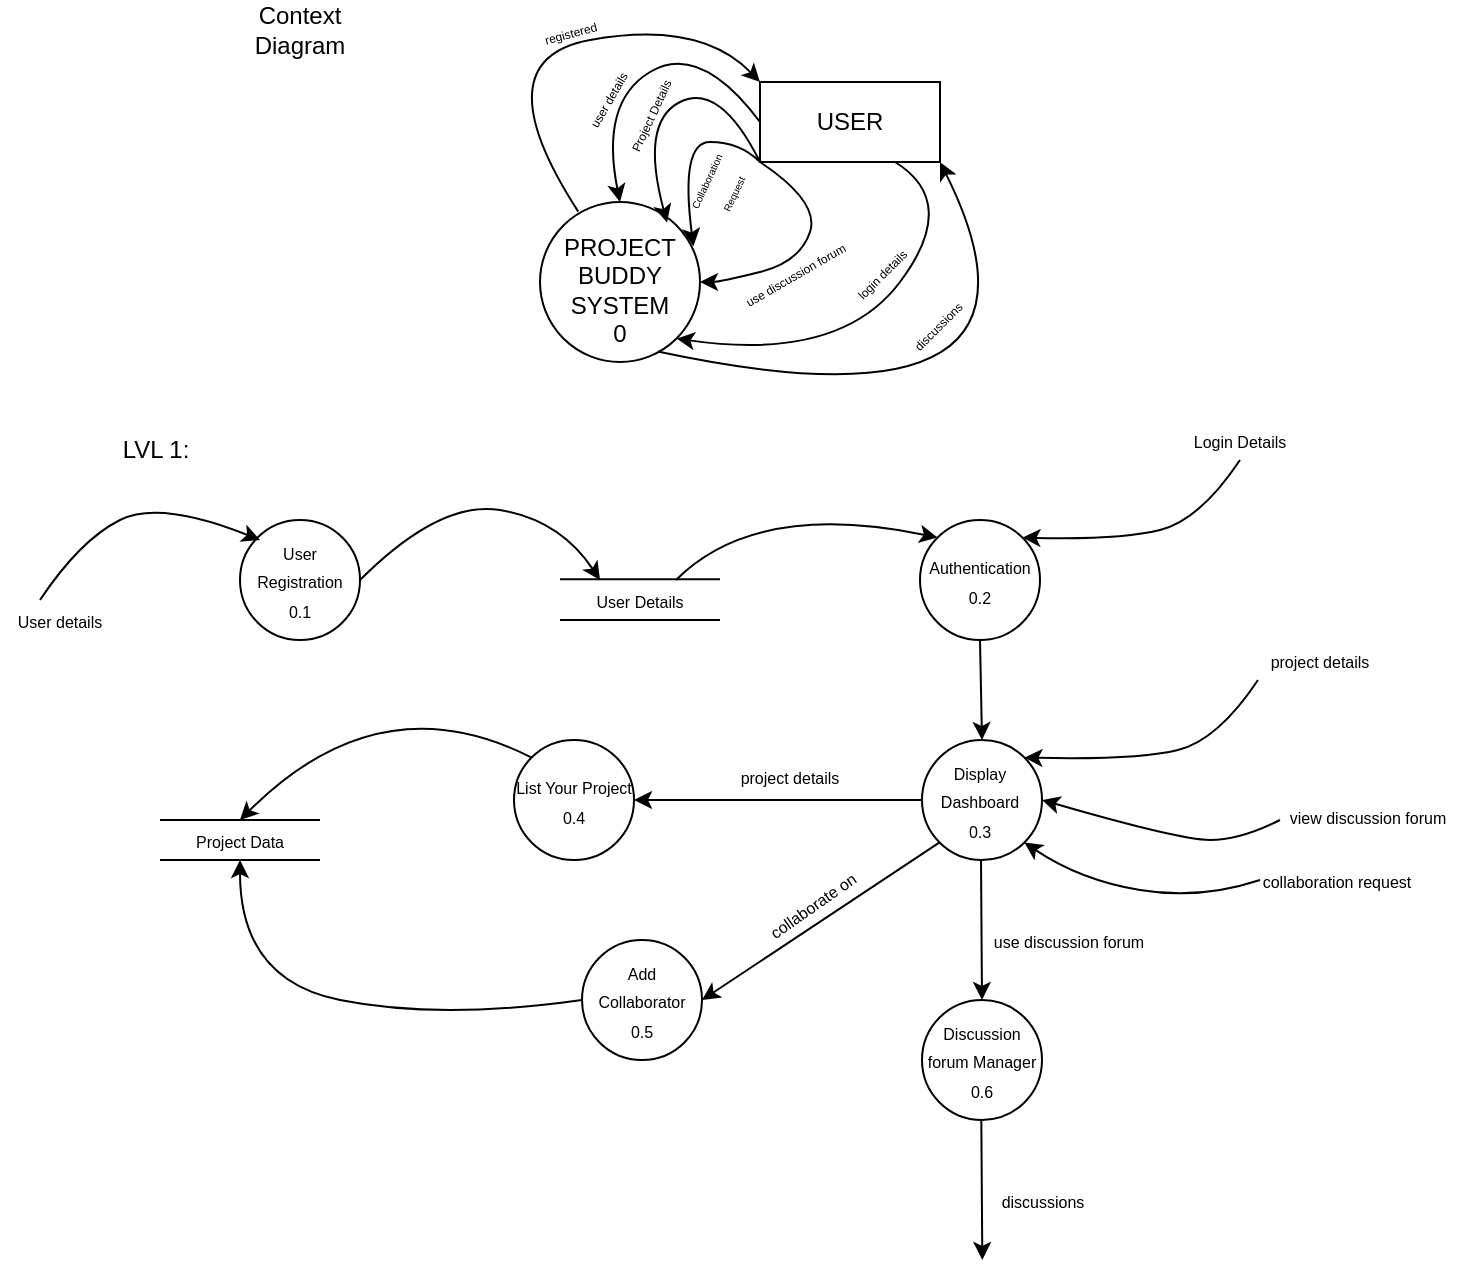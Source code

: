 <mxfile version="22.0.4" type="github">
  <diagram name="DFD" id="KFDiwjgnquG4kZcUtKlA">
    <mxGraphModel dx="420" dy="226" grid="1" gridSize="10" guides="1" tooltips="1" connect="1" arrows="1" fold="1" page="1" pageScale="1" pageWidth="850" pageHeight="1100" math="0" shadow="0">
      <root>
        <mxCell id="0" />
        <mxCell id="1" parent="0" />
        <mxCell id="cpr-SET_LJG-gVqA4TEm-1" value="" style="ellipse;whiteSpace=wrap;html=1;aspect=fixed;" vertex="1" parent="1">
          <mxGeometry x="270" y="111" width="80" height="80" as="geometry" />
        </mxCell>
        <mxCell id="cpr-SET_LJG-gVqA4TEm-2" value="" style="rounded=0;whiteSpace=wrap;html=1;" vertex="1" parent="1">
          <mxGeometry x="380" y="51" width="90" height="40" as="geometry" />
        </mxCell>
        <mxCell id="cpr-SET_LJG-gVqA4TEm-3" value="" style="curved=1;endArrow=classic;html=1;rounded=0;exitX=0.239;exitY=0.06;exitDx=0;exitDy=0;exitPerimeter=0;entryX=0;entryY=0;entryDx=0;entryDy=0;" edge="1" parent="1" source="cpr-SET_LJG-gVqA4TEm-1" target="cpr-SET_LJG-gVqA4TEm-2">
          <mxGeometry width="50" height="50" relative="1" as="geometry">
            <mxPoint x="125" y="150" as="sourcePoint" />
            <mxPoint x="175" y="100" as="targetPoint" />
            <Array as="points">
              <mxPoint x="240" y="40" />
              <mxPoint x="350" y="20" />
            </Array>
          </mxGeometry>
        </mxCell>
        <mxCell id="cpr-SET_LJG-gVqA4TEm-4" value="" style="curved=1;endArrow=classic;html=1;rounded=0;exitX=0.736;exitY=0.934;exitDx=0;exitDy=0;exitPerimeter=0;entryX=1;entryY=1;entryDx=0;entryDy=0;" edge="1" parent="1" source="cpr-SET_LJG-gVqA4TEm-1" target="cpr-SET_LJG-gVqA4TEm-2">
          <mxGeometry width="50" height="50" relative="1" as="geometry">
            <mxPoint x="394" y="216" as="sourcePoint" />
            <mxPoint x="485" y="151" as="targetPoint" />
            <Array as="points">
              <mxPoint x="540" y="231" />
            </Array>
          </mxGeometry>
        </mxCell>
        <mxCell id="cpr-SET_LJG-gVqA4TEm-5" value="" style="curved=1;endArrow=classic;html=1;rounded=0;entryX=0.5;entryY=0;entryDx=0;entryDy=0;exitX=0;exitY=0.25;exitDx=0;exitDy=0;" edge="1" parent="1" target="cpr-SET_LJG-gVqA4TEm-1">
          <mxGeometry width="50" height="50" relative="1" as="geometry">
            <mxPoint x="380" y="71" as="sourcePoint" />
            <mxPoint x="310" y="121" as="targetPoint" />
            <Array as="points">
              <mxPoint x="350" y="31" />
              <mxPoint x="300" y="61" />
            </Array>
          </mxGeometry>
        </mxCell>
        <mxCell id="cpr-SET_LJG-gVqA4TEm-6" value="" style="curved=1;endArrow=classic;html=1;rounded=0;entryX=0.794;entryY=0.128;entryDx=0;entryDy=0;entryPerimeter=0;exitX=0;exitY=0.75;exitDx=0;exitDy=0;" edge="1" parent="1" target="cpr-SET_LJG-gVqA4TEm-1">
          <mxGeometry width="50" height="50" relative="1" as="geometry">
            <mxPoint x="380" y="91" as="sourcePoint" />
            <mxPoint x="326.64" y="125.32" as="targetPoint" />
            <Array as="points">
              <mxPoint x="360" y="51" />
              <mxPoint x="320" y="71" />
            </Array>
          </mxGeometry>
        </mxCell>
        <mxCell id="cpr-SET_LJG-gVqA4TEm-7" value="" style="curved=1;endArrow=classic;html=1;rounded=0;entryX=0.959;entryY=0.277;entryDx=0;entryDy=0;entryPerimeter=0;exitX=0;exitY=1;exitDx=0;exitDy=0;" edge="1" parent="1" source="cpr-SET_LJG-gVqA4TEm-2" target="cpr-SET_LJG-gVqA4TEm-1">
          <mxGeometry width="50" height="50" relative="1" as="geometry">
            <mxPoint x="390" y="111" as="sourcePoint" />
            <mxPoint x="344" y="141" as="targetPoint" />
            <Array as="points">
              <mxPoint x="370" y="81" />
              <mxPoint x="340" y="81" />
            </Array>
          </mxGeometry>
        </mxCell>
        <mxCell id="cpr-SET_LJG-gVqA4TEm-8" value="" style="curved=1;endArrow=classic;html=1;rounded=0;exitX=0;exitY=1;exitDx=0;exitDy=0;entryX=1;entryY=0.5;entryDx=0;entryDy=0;" edge="1" parent="1" source="cpr-SET_LJG-gVqA4TEm-2" target="cpr-SET_LJG-gVqA4TEm-1">
          <mxGeometry width="50" height="50" relative="1" as="geometry">
            <mxPoint x="350" y="141" as="sourcePoint" />
            <mxPoint x="380" y="161" as="targetPoint" />
            <Array as="points">
              <mxPoint x="410" y="111" />
              <mxPoint x="400" y="141" />
              <mxPoint x="360" y="151" />
            </Array>
          </mxGeometry>
        </mxCell>
        <mxCell id="cpr-SET_LJG-gVqA4TEm-9" value="" style="curved=1;endArrow=classic;html=1;rounded=0;entryX=1;entryY=1;entryDx=0;entryDy=0;exitX=0.75;exitY=1;exitDx=0;exitDy=0;" edge="1" parent="1" source="cpr-SET_LJG-gVqA4TEm-2" target="cpr-SET_LJG-gVqA4TEm-1">
          <mxGeometry width="50" height="50" relative="1" as="geometry">
            <mxPoint x="560" y="111" as="sourcePoint" />
            <mxPoint x="610" y="61" as="targetPoint" />
            <Array as="points">
              <mxPoint x="480" y="111" />
              <mxPoint x="420" y="191" />
            </Array>
          </mxGeometry>
        </mxCell>
        <mxCell id="cpr-SET_LJG-gVqA4TEm-10" value="USER" style="text;html=1;strokeColor=none;fillColor=none;align=center;verticalAlign=middle;whiteSpace=wrap;rounded=0;" vertex="1" parent="1">
          <mxGeometry x="395" y="56" width="60" height="30" as="geometry" />
        </mxCell>
        <mxCell id="cpr-SET_LJG-gVqA4TEm-11" value="PROJECT&lt;br&gt;BUDDY&lt;br&gt;SYSTEM&lt;br&gt;0" style="text;html=1;strokeColor=none;fillColor=none;align=center;verticalAlign=middle;whiteSpace=wrap;rounded=0;" vertex="1" parent="1">
          <mxGeometry x="280" y="140" width="60" height="30" as="geometry" />
        </mxCell>
        <mxCell id="cpr-SET_LJG-gVqA4TEm-12" value="&lt;font style=&quot;font-size: 6px;&quot;&gt;registered&lt;/font&gt;" style="text;html=1;strokeColor=none;fillColor=none;align=center;verticalAlign=middle;whiteSpace=wrap;rounded=0;rotation=-15;" vertex="1" parent="1">
          <mxGeometry x="260" y="20" width="50" height="10" as="geometry" />
        </mxCell>
        <mxCell id="cpr-SET_LJG-gVqA4TEm-15" value="&lt;font style=&quot;font-size: 6px;&quot;&gt;user details&lt;/font&gt;" style="text;html=1;strokeColor=none;fillColor=none;align=center;verticalAlign=middle;whiteSpace=wrap;rounded=0;rotation=-60;" vertex="1" parent="1">
          <mxGeometry x="273" y="44" width="60" height="30" as="geometry" />
        </mxCell>
        <mxCell id="cpr-SET_LJG-gVqA4TEm-16" value="&lt;span style=&quot;font-size: 6px;&quot;&gt;Project Details&lt;br&gt;&lt;br&gt;&lt;/span&gt;" style="text;html=1;strokeColor=none;fillColor=none;align=center;verticalAlign=middle;whiteSpace=wrap;rounded=0;rotation=-65;" vertex="1" parent="1">
          <mxGeometry x="310" y="68" width="41" height="4" as="geometry" />
        </mxCell>
        <mxCell id="cpr-SET_LJG-gVqA4TEm-21" value="&lt;font style=&quot;font-size: 5px;&quot;&gt;Collaboration Request&lt;/font&gt;" style="text;html=1;strokeColor=none;fillColor=none;align=center;verticalAlign=middle;whiteSpace=wrap;rounded=0;rotation=-65;" vertex="1" parent="1">
          <mxGeometry x="337.36" y="101.86" width="42.27" height="1" as="geometry" />
        </mxCell>
        <mxCell id="cpr-SET_LJG-gVqA4TEm-22" value="&lt;font style=&quot;font-size: 6px;&quot;&gt;use discussion forum&lt;/font&gt;" style="text;html=1;strokeColor=none;fillColor=none;align=center;verticalAlign=middle;whiteSpace=wrap;rounded=0;rotation=-30;" vertex="1" parent="1">
          <mxGeometry x="367" y="131" width="60" height="30" as="geometry" />
        </mxCell>
        <mxCell id="cpr-SET_LJG-gVqA4TEm-24" value="&lt;span style=&quot;font-size: 6px;&quot;&gt;login details&lt;/span&gt;" style="text;html=1;strokeColor=none;fillColor=none;align=center;verticalAlign=middle;whiteSpace=wrap;rounded=0;rotation=-45;" vertex="1" parent="1">
          <mxGeometry x="410" y="131" width="60" height="30" as="geometry" />
        </mxCell>
        <mxCell id="cpr-SET_LJG-gVqA4TEm-25" value="&lt;span style=&quot;font-size: 6px;&quot;&gt;discussions&lt;/span&gt;" style="text;html=1;strokeColor=none;fillColor=none;align=center;verticalAlign=middle;whiteSpace=wrap;rounded=0;rotation=-45;" vertex="1" parent="1">
          <mxGeometry x="438" y="157" width="60" height="30" as="geometry" />
        </mxCell>
        <mxCell id="cpr-SET_LJG-gVqA4TEm-29" value="Context Diagram" style="text;html=1;strokeColor=none;fillColor=none;align=center;verticalAlign=middle;whiteSpace=wrap;rounded=0;" vertex="1" parent="1">
          <mxGeometry x="120" y="10" width="60" height="30" as="geometry" />
        </mxCell>
        <mxCell id="cpr-SET_LJG-gVqA4TEm-30" value="LVL 1:" style="text;html=1;strokeColor=none;fillColor=none;align=center;verticalAlign=middle;whiteSpace=wrap;rounded=0;" vertex="1" parent="1">
          <mxGeometry x="48" y="220" width="60" height="30" as="geometry" />
        </mxCell>
        <mxCell id="cpr-SET_LJG-gVqA4TEm-31" value="" style="ellipse;whiteSpace=wrap;html=1;aspect=fixed;" vertex="1" parent="1">
          <mxGeometry x="120" y="270" width="60" height="60" as="geometry" />
        </mxCell>
        <mxCell id="cpr-SET_LJG-gVqA4TEm-32" value="" style="ellipse;whiteSpace=wrap;html=1;aspect=fixed;" vertex="1" parent="1">
          <mxGeometry x="460" y="270" width="60" height="60" as="geometry" />
        </mxCell>
        <mxCell id="cpr-SET_LJG-gVqA4TEm-33" value="" style="ellipse;whiteSpace=wrap;html=1;aspect=fixed;" vertex="1" parent="1">
          <mxGeometry x="291" y="480" width="60" height="60" as="geometry" />
        </mxCell>
        <mxCell id="cpr-SET_LJG-gVqA4TEm-34" value="" style="ellipse;whiteSpace=wrap;html=1;aspect=fixed;" vertex="1" parent="1">
          <mxGeometry x="461" y="510" width="60" height="60" as="geometry" />
        </mxCell>
        <mxCell id="cpr-SET_LJG-gVqA4TEm-35" value="" style="ellipse;whiteSpace=wrap;html=1;aspect=fixed;" vertex="1" parent="1">
          <mxGeometry x="461" y="380" width="60" height="60" as="geometry" />
        </mxCell>
        <mxCell id="cpr-SET_LJG-gVqA4TEm-36" value="" style="ellipse;whiteSpace=wrap;html=1;aspect=fixed;" vertex="1" parent="1">
          <mxGeometry x="257" y="380" width="60" height="60" as="geometry" />
        </mxCell>
        <mxCell id="cpr-SET_LJG-gVqA4TEm-37" value="" style="endArrow=none;html=1;rounded=0;" edge="1" parent="1">
          <mxGeometry width="50" height="50" relative="1" as="geometry">
            <mxPoint x="280" y="299.66" as="sourcePoint" />
            <mxPoint x="360" y="299.66" as="targetPoint" />
          </mxGeometry>
        </mxCell>
        <mxCell id="cpr-SET_LJG-gVqA4TEm-38" value="" style="endArrow=none;html=1;rounded=0;" edge="1" parent="1">
          <mxGeometry width="50" height="50" relative="1" as="geometry">
            <mxPoint x="280" y="320" as="sourcePoint" />
            <mxPoint x="360" y="320" as="targetPoint" />
          </mxGeometry>
        </mxCell>
        <mxCell id="cpr-SET_LJG-gVqA4TEm-39" value="" style="endArrow=none;html=1;rounded=0;" edge="1" parent="1">
          <mxGeometry width="50" height="50" relative="1" as="geometry">
            <mxPoint x="80" y="420" as="sourcePoint" />
            <mxPoint x="160" y="420" as="targetPoint" />
          </mxGeometry>
        </mxCell>
        <mxCell id="cpr-SET_LJG-gVqA4TEm-40" value="" style="endArrow=none;html=1;rounded=0;" edge="1" parent="1">
          <mxGeometry width="50" height="50" relative="1" as="geometry">
            <mxPoint x="80" y="440" as="sourcePoint" />
            <mxPoint x="160" y="440" as="targetPoint" />
          </mxGeometry>
        </mxCell>
        <mxCell id="cpr-SET_LJG-gVqA4TEm-41" value="" style="curved=1;endArrow=classic;html=1;rounded=0;entryX=1;entryY=0;entryDx=0;entryDy=0;" edge="1" parent="1" target="cpr-SET_LJG-gVqA4TEm-32">
          <mxGeometry width="50" height="50" relative="1" as="geometry">
            <mxPoint x="620" y="240" as="sourcePoint" />
            <mxPoint x="650" y="250" as="targetPoint" />
            <Array as="points">
              <mxPoint x="600" y="270" />
              <mxPoint x="560" y="280" />
            </Array>
          </mxGeometry>
        </mxCell>
        <mxCell id="cpr-SET_LJG-gVqA4TEm-42" value="" style="curved=1;endArrow=classic;html=1;rounded=0;" edge="1" parent="1">
          <mxGeometry width="50" height="50" relative="1" as="geometry">
            <mxPoint x="20" y="310" as="sourcePoint" />
            <mxPoint x="130" y="280" as="targetPoint" />
            <Array as="points">
              <mxPoint x="40" y="280" />
              <mxPoint x="80" y="260" />
            </Array>
          </mxGeometry>
        </mxCell>
        <mxCell id="cpr-SET_LJG-gVqA4TEm-43" value="" style="curved=1;endArrow=classic;html=1;rounded=0;" edge="1" parent="1">
          <mxGeometry width="50" height="50" relative="1" as="geometry">
            <mxPoint x="180" y="300" as="sourcePoint" />
            <mxPoint x="300" y="300" as="targetPoint" />
            <Array as="points">
              <mxPoint x="220" y="260" />
              <mxPoint x="280" y="270" />
            </Array>
          </mxGeometry>
        </mxCell>
        <mxCell id="cpr-SET_LJG-gVqA4TEm-44" value="" style="curved=1;endArrow=classic;html=1;rounded=0;entryX=0;entryY=0;entryDx=0;entryDy=0;" edge="1" parent="1" target="cpr-SET_LJG-gVqA4TEm-32">
          <mxGeometry width="50" height="50" relative="1" as="geometry">
            <mxPoint x="338" y="300" as="sourcePoint" />
            <mxPoint x="438" y="300" as="targetPoint" />
            <Array as="points">
              <mxPoint x="378" y="260" />
            </Array>
          </mxGeometry>
        </mxCell>
        <mxCell id="cpr-SET_LJG-gVqA4TEm-45" value="" style="endArrow=classic;html=1;rounded=0;entryX=0.5;entryY=0;entryDx=0;entryDy=0;exitX=0.5;exitY=1;exitDx=0;exitDy=0;" edge="1" parent="1" source="cpr-SET_LJG-gVqA4TEm-32" target="cpr-SET_LJG-gVqA4TEm-35">
          <mxGeometry width="50" height="50" relative="1" as="geometry">
            <mxPoint x="540" y="350" as="sourcePoint" />
            <mxPoint x="590" y="300" as="targetPoint" />
          </mxGeometry>
        </mxCell>
        <mxCell id="cpr-SET_LJG-gVqA4TEm-46" value="" style="endArrow=classic;html=1;rounded=0;entryX=0.5;entryY=0;entryDx=0;entryDy=0;exitX=0.5;exitY=1;exitDx=0;exitDy=0;" edge="1" parent="1" target="cpr-SET_LJG-gVqA4TEm-34">
          <mxGeometry width="50" height="50" relative="1" as="geometry">
            <mxPoint x="490.5" y="440" as="sourcePoint" />
            <mxPoint x="491.5" y="490" as="targetPoint" />
          </mxGeometry>
        </mxCell>
        <mxCell id="cpr-SET_LJG-gVqA4TEm-47" value="" style="curved=1;endArrow=classic;html=1;rounded=0;entryX=1;entryY=0.5;entryDx=0;entryDy=0;" edge="1" parent="1" target="cpr-SET_LJG-gVqA4TEm-35">
          <mxGeometry width="50" height="50" relative="1" as="geometry">
            <mxPoint x="640" y="420" as="sourcePoint" />
            <mxPoint x="540" y="419" as="targetPoint" />
            <Array as="points">
              <mxPoint x="620" y="430" />
              <mxPoint x="590" y="430" />
            </Array>
          </mxGeometry>
        </mxCell>
        <mxCell id="cpr-SET_LJG-gVqA4TEm-48" value="" style="curved=1;endArrow=classic;html=1;rounded=0;entryX=1;entryY=1;entryDx=0;entryDy=0;" edge="1" parent="1" target="cpr-SET_LJG-gVqA4TEm-35">
          <mxGeometry width="50" height="50" relative="1" as="geometry">
            <mxPoint x="630" y="450" as="sourcePoint" />
            <mxPoint x="560" y="459" as="targetPoint" />
            <Array as="points">
              <mxPoint x="600" y="460" />
              <mxPoint x="540" y="450" />
            </Array>
          </mxGeometry>
        </mxCell>
        <mxCell id="cpr-SET_LJG-gVqA4TEm-49" value="" style="curved=1;endArrow=classic;html=1;rounded=0;entryX=1;entryY=0;entryDx=0;entryDy=0;" edge="1" parent="1" target="cpr-SET_LJG-gVqA4TEm-35">
          <mxGeometry width="50" height="50" relative="1" as="geometry">
            <mxPoint x="629" y="350" as="sourcePoint" />
            <mxPoint x="520" y="389" as="targetPoint" />
            <Array as="points">
              <mxPoint x="609" y="380" />
              <mxPoint x="569" y="390" />
            </Array>
          </mxGeometry>
        </mxCell>
        <mxCell id="cpr-SET_LJG-gVqA4TEm-50" value="" style="endArrow=classic;html=1;rounded=0;entryX=0.5;entryY=0;entryDx=0;entryDy=0;exitX=0.5;exitY=1;exitDx=0;exitDy=0;" edge="1" parent="1">
          <mxGeometry width="50" height="50" relative="1" as="geometry">
            <mxPoint x="490.66" y="570" as="sourcePoint" />
            <mxPoint x="491.16" y="640" as="targetPoint" />
          </mxGeometry>
        </mxCell>
        <mxCell id="cpr-SET_LJG-gVqA4TEm-53" value="" style="endArrow=classic;html=1;rounded=0;entryX=1;entryY=0.5;entryDx=0;entryDy=0;exitX=0;exitY=0.5;exitDx=0;exitDy=0;" edge="1" parent="1" source="cpr-SET_LJG-gVqA4TEm-35" target="cpr-SET_LJG-gVqA4TEm-36">
          <mxGeometry width="50" height="50" relative="1" as="geometry">
            <mxPoint x="460" y="400" as="sourcePoint" />
            <mxPoint x="360" y="390" as="targetPoint" />
          </mxGeometry>
        </mxCell>
        <mxCell id="cpr-SET_LJG-gVqA4TEm-55" value="" style="curved=1;endArrow=classic;html=1;rounded=0;exitX=0;exitY=0;exitDx=0;exitDy=0;" edge="1" parent="1" source="cpr-SET_LJG-gVqA4TEm-36">
          <mxGeometry width="50" height="50" relative="1" as="geometry">
            <mxPoint x="190" y="400" as="sourcePoint" />
            <mxPoint x="120" y="420" as="targetPoint" />
            <Array as="points">
              <mxPoint x="190" y="350" />
            </Array>
          </mxGeometry>
        </mxCell>
        <mxCell id="cpr-SET_LJG-gVqA4TEm-57" value="" style="curved=1;endArrow=classic;html=1;rounded=0;exitX=0;exitY=0.5;exitDx=0;exitDy=0;" edge="1" parent="1" source="cpr-SET_LJG-gVqA4TEm-33">
          <mxGeometry width="50" height="50" relative="1" as="geometry">
            <mxPoint x="190" y="490" as="sourcePoint" />
            <mxPoint x="120" y="440" as="targetPoint" />
            <Array as="points">
              <mxPoint x="220" y="520" />
              <mxPoint x="120" y="500" />
            </Array>
          </mxGeometry>
        </mxCell>
        <mxCell id="cpr-SET_LJG-gVqA4TEm-58" value="" style="endArrow=classic;html=1;rounded=0;entryX=1;entryY=0.5;entryDx=0;entryDy=0;exitX=0;exitY=1;exitDx=0;exitDy=0;" edge="1" parent="1" source="cpr-SET_LJG-gVqA4TEm-35" target="cpr-SET_LJG-gVqA4TEm-33">
          <mxGeometry width="50" height="50" relative="1" as="geometry">
            <mxPoint x="400" y="500" as="sourcePoint" />
            <mxPoint x="450" y="450" as="targetPoint" />
          </mxGeometry>
        </mxCell>
        <mxCell id="cpr-SET_LJG-gVqA4TEm-59" value="&lt;font style=&quot;font-size: 8px;&quot;&gt;User details&lt;/font&gt;" style="text;html=1;strokeColor=none;fillColor=none;align=center;verticalAlign=middle;whiteSpace=wrap;rounded=0;rotation=0;" vertex="1" parent="1">
          <mxGeometry y="310" width="60" height="20" as="geometry" />
        </mxCell>
        <mxCell id="cpr-SET_LJG-gVqA4TEm-60" value="&lt;font style=&quot;font-size: 8px;&quot;&gt;Login Details&lt;/font&gt;" style="text;html=1;strokeColor=none;fillColor=none;align=center;verticalAlign=middle;whiteSpace=wrap;rounded=0;rotation=0;" vertex="1" parent="1">
          <mxGeometry x="590" y="220" width="60" height="20" as="geometry" />
        </mxCell>
        <mxCell id="cpr-SET_LJG-gVqA4TEm-62" value="&lt;font style=&quot;font-size: 8px;&quot;&gt;collaboration request&lt;/font&gt;" style="text;html=1;strokeColor=none;fillColor=none;align=center;verticalAlign=middle;whiteSpace=wrap;rounded=0;rotation=0;" vertex="1" parent="1">
          <mxGeometry x="627" y="440" width="83" height="20" as="geometry" />
        </mxCell>
        <mxCell id="cpr-SET_LJG-gVqA4TEm-63" value="&lt;font style=&quot;font-size: 8px;&quot;&gt;view discussion forum&lt;/font&gt;" style="text;html=1;strokeColor=none;fillColor=none;align=center;verticalAlign=middle;whiteSpace=wrap;rounded=0;rotation=0;" vertex="1" parent="1">
          <mxGeometry x="638" y="408" width="92" height="20" as="geometry" />
        </mxCell>
        <mxCell id="cpr-SET_LJG-gVqA4TEm-64" value="&lt;font style=&quot;font-size: 8px;&quot;&gt;project details&lt;/font&gt;" style="text;html=1;strokeColor=none;fillColor=none;align=center;verticalAlign=middle;whiteSpace=wrap;rounded=0;rotation=0;" vertex="1" parent="1">
          <mxGeometry x="630" y="330" width="60" height="20" as="geometry" />
        </mxCell>
        <mxCell id="cpr-SET_LJG-gVqA4TEm-67" value="&lt;span style=&quot;font-size: 8px;&quot;&gt;discussions&lt;/span&gt;" style="text;html=1;strokeColor=none;fillColor=none;align=center;verticalAlign=middle;whiteSpace=wrap;rounded=0;rotation=0;" vertex="1" parent="1">
          <mxGeometry x="480" y="600" width="83" height="20" as="geometry" />
        </mxCell>
        <mxCell id="cpr-SET_LJG-gVqA4TEm-68" value="&lt;font style=&quot;font-size: 8px;&quot;&gt;project details&lt;/font&gt;" style="text;html=1;strokeColor=none;fillColor=none;align=center;verticalAlign=middle;whiteSpace=wrap;rounded=0;rotation=0;" vertex="1" parent="1">
          <mxGeometry x="365" y="388" width="60" height="20" as="geometry" />
        </mxCell>
        <mxCell id="cpr-SET_LJG-gVqA4TEm-69" value="&lt;font style=&quot;font-size: 8px;&quot;&gt;collaborate on&lt;/font&gt;" style="text;html=1;strokeColor=none;fillColor=none;align=center;verticalAlign=middle;whiteSpace=wrap;rounded=0;rotation=-35;" vertex="1" parent="1">
          <mxGeometry x="376" y="452" width="60" height="20" as="geometry" />
        </mxCell>
        <mxCell id="cpr-SET_LJG-gVqA4TEm-70" value="&lt;font style=&quot;font-size: 8px;&quot;&gt;use discussion forum&lt;/font&gt;" style="text;html=1;strokeColor=none;fillColor=none;align=center;verticalAlign=middle;whiteSpace=wrap;rounded=0;rotation=0;" vertex="1" parent="1">
          <mxGeometry x="493" y="470" width="83" height="20" as="geometry" />
        </mxCell>
        <mxCell id="cpr-SET_LJG-gVqA4TEm-71" value="&lt;font style=&quot;font-size: 8px;&quot;&gt;User Details&lt;/font&gt;" style="text;html=1;strokeColor=none;fillColor=none;align=center;verticalAlign=middle;whiteSpace=wrap;rounded=0;rotation=0;" vertex="1" parent="1">
          <mxGeometry x="290" y="300" width="60" height="20" as="geometry" />
        </mxCell>
        <mxCell id="cpr-SET_LJG-gVqA4TEm-73" value="&lt;span style=&quot;font-size: 8px;&quot;&gt;Project Data&lt;/span&gt;" style="text;html=1;strokeColor=none;fillColor=none;align=center;verticalAlign=middle;whiteSpace=wrap;rounded=0;rotation=0;" vertex="1" parent="1">
          <mxGeometry x="90" y="420" width="60" height="20" as="geometry" />
        </mxCell>
        <mxCell id="cpr-SET_LJG-gVqA4TEm-74" value="&lt;span style=&quot;font-size: 8px;&quot;&gt;User Registration&lt;br&gt;0.1&lt;br&gt;&lt;/span&gt;" style="text;html=1;strokeColor=none;fillColor=none;align=center;verticalAlign=middle;whiteSpace=wrap;rounded=0;rotation=0;" vertex="1" parent="1">
          <mxGeometry x="120" y="290" width="60" height="20" as="geometry" />
        </mxCell>
        <mxCell id="cpr-SET_LJG-gVqA4TEm-75" value="&lt;span style=&quot;font-size: 8px;&quot;&gt;Authentication&lt;br&gt;0.2&lt;br&gt;&lt;/span&gt;" style="text;html=1;strokeColor=none;fillColor=none;align=center;verticalAlign=middle;whiteSpace=wrap;rounded=0;rotation=0;" vertex="1" parent="1">
          <mxGeometry x="460" y="290" width="60" height="20" as="geometry" />
        </mxCell>
        <mxCell id="cpr-SET_LJG-gVqA4TEm-76" value="&lt;span style=&quot;font-size: 8px;&quot;&gt;Display Dashboard&lt;br&gt;0.3&lt;br&gt;&lt;/span&gt;" style="text;html=1;strokeColor=none;fillColor=none;align=center;verticalAlign=middle;whiteSpace=wrap;rounded=0;rotation=0;" vertex="1" parent="1">
          <mxGeometry x="460" y="400" width="60" height="20" as="geometry" />
        </mxCell>
        <mxCell id="cpr-SET_LJG-gVqA4TEm-77" value="&lt;span style=&quot;font-size: 8px;&quot;&gt;List Your Project&lt;br&gt;0.4&lt;br&gt;&lt;/span&gt;" style="text;html=1;strokeColor=none;fillColor=none;align=center;verticalAlign=middle;whiteSpace=wrap;rounded=0;rotation=0;" vertex="1" parent="1">
          <mxGeometry x="257" y="400" width="60" height="20" as="geometry" />
        </mxCell>
        <mxCell id="cpr-SET_LJG-gVqA4TEm-78" value="&lt;span style=&quot;font-size: 8px;&quot;&gt;Add Collaborator&lt;br&gt;0.5&lt;br&gt;&lt;/span&gt;" style="text;html=1;strokeColor=none;fillColor=none;align=center;verticalAlign=middle;whiteSpace=wrap;rounded=0;rotation=0;" vertex="1" parent="1">
          <mxGeometry x="291" y="500" width="60" height="20" as="geometry" />
        </mxCell>
        <mxCell id="cpr-SET_LJG-gVqA4TEm-79" value="&lt;span style=&quot;font-size: 8px;&quot;&gt;Discussion forum Manager&lt;br&gt;0.6&lt;br&gt;&lt;/span&gt;" style="text;html=1;strokeColor=none;fillColor=none;align=center;verticalAlign=middle;whiteSpace=wrap;rounded=0;rotation=0;" vertex="1" parent="1">
          <mxGeometry x="461" y="530" width="60" height="20" as="geometry" />
        </mxCell>
      </root>
    </mxGraphModel>
  </diagram>
</mxfile>
